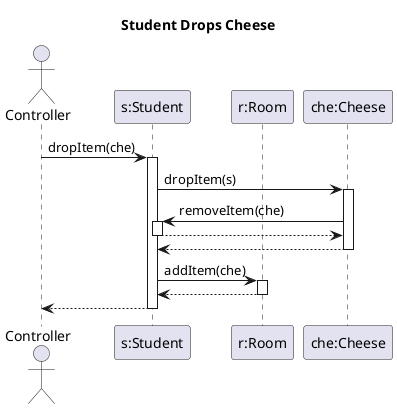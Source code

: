 @startuml player_drops_item

!$targetActor = "s"
!$targetActorClass = "Student"
!$targetItem = "che"
!$targetItemClass = "Cheese"
title  $targetActorClass Drops $targetItemClass

actor Controller as c 
participant "$targetActor:$targetActorClass" as s
participant "r:Room" as r

participant "$targetItem:$targetItemClass" as targetItem

c -> s : dropItem($targetItem)
activate s

    s -> targetItem : dropItem($targetActor)
        activate targetItem

        targetItem -> s : removeItem($targetItem)
        activate s
        
            targetItem <-- s 
        deactivate s

        s <-- targetItem
    deactivate targetItem

    s -> r : addItem($targetItem)
    activate r
        s <-- r 
    deactivate r
    
    c <-- s
deactivate s

@enduml